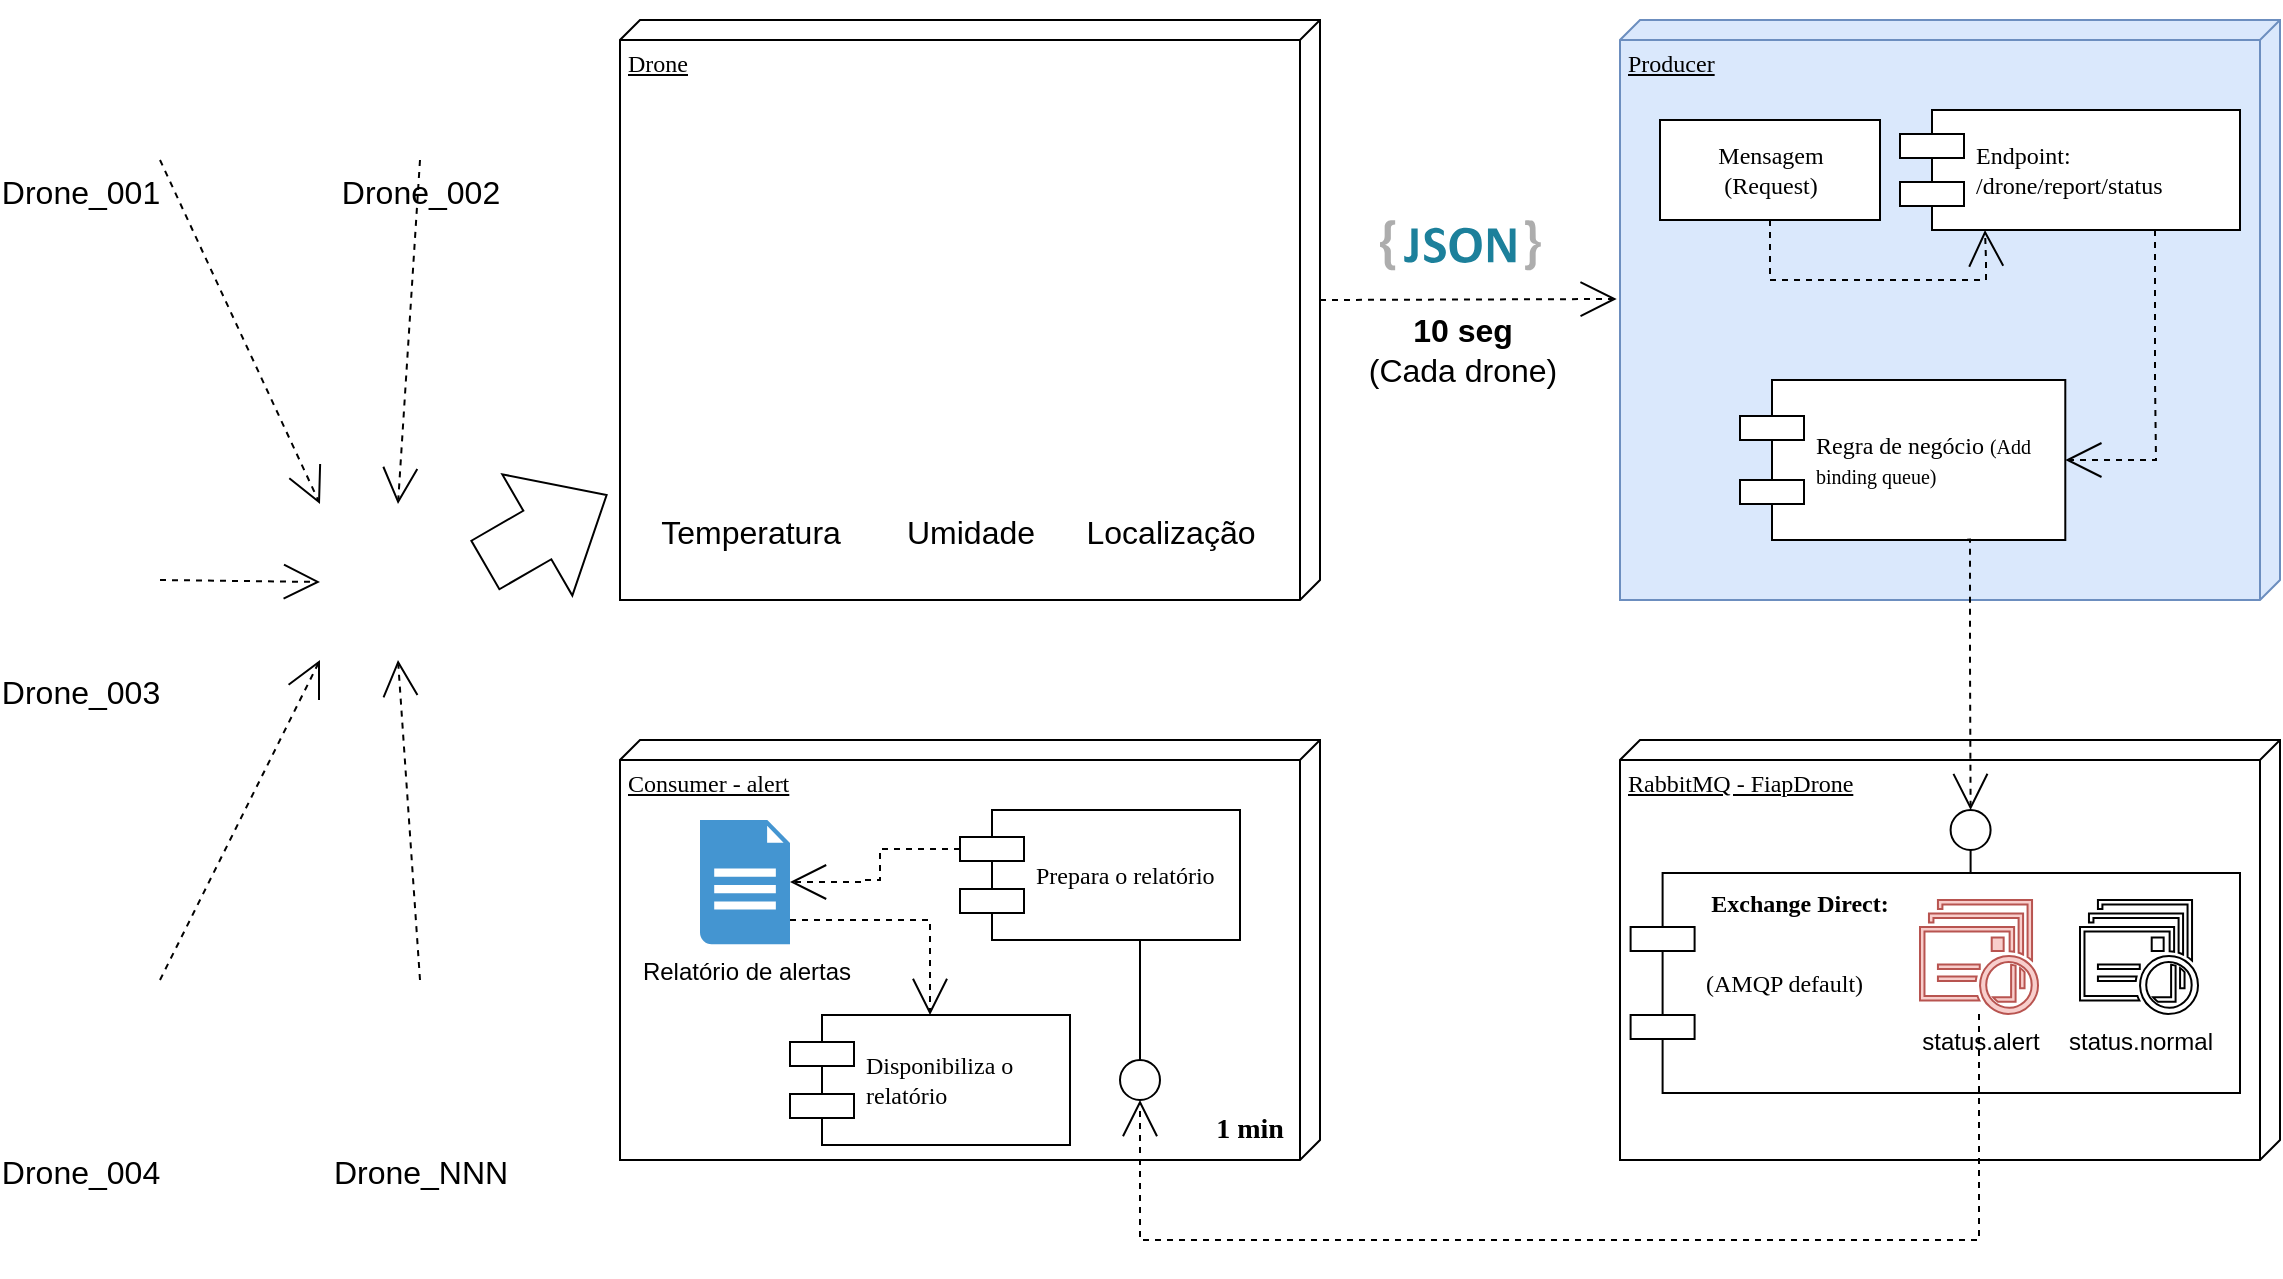 <mxfile version="20.6.0" type="device"><diagram name="Page-1" id="5f0bae14-7c28-e335-631c-24af17079c00"><mxGraphModel dx="1335" dy="692" grid="1" gridSize="10" guides="1" tooltips="1" connect="1" arrows="1" fold="1" page="1" pageScale="1" pageWidth="1100" pageHeight="850" background="none" math="0" shadow="0"><root><mxCell id="0"/><mxCell id="1" parent="0"/><mxCell id="39150e848f15840c-1" value="Producer" style="verticalAlign=top;align=left;spacingTop=8;spacingLeft=2;spacingRight=12;shape=cube;size=10;direction=south;fontStyle=4;html=1;rounded=0;shadow=0;comic=0;labelBackgroundColor=none;strokeWidth=1;fontFamily=Verdana;fontSize=12;fillColor=#dae8fc;strokeColor=#6c8ebf;" parent="1" vertex="1"><mxGeometry x="850" y="40" width="330" height="290" as="geometry"/></mxCell><mxCell id="39150e848f15840c-2" value="Consumer - alert" style="verticalAlign=top;align=left;spacingTop=8;spacingLeft=2;spacingRight=12;shape=cube;size=10;direction=south;fontStyle=4;html=1;rounded=0;shadow=0;comic=0;labelBackgroundColor=none;strokeWidth=1;fontFamily=Verdana;fontSize=12" parent="1" vertex="1"><mxGeometry x="350" y="400" width="350" height="210" as="geometry"/></mxCell><mxCell id="39150e848f15840c-3" value="RabbitMQ - FiapDrone" style="verticalAlign=top;align=left;spacingTop=8;spacingLeft=2;spacingRight=12;shape=cube;size=10;direction=south;fontStyle=4;html=1;rounded=0;shadow=0;comic=0;labelBackgroundColor=none;strokeWidth=1;fontFamily=Verdana;fontSize=12" parent="1" vertex="1"><mxGeometry x="850" y="400" width="330" height="210" as="geometry"/></mxCell><mxCell id="39150e848f15840c-4" value="Mensagem&lt;br&gt;(Request)" style="html=1;rounded=0;shadow=0;comic=0;labelBackgroundColor=none;strokeWidth=1;fontFamily=Verdana;fontSize=12;align=center;" parent="1" vertex="1"><mxGeometry x="870" y="90" width="110" height="50" as="geometry"/></mxCell><mxCell id="39150e848f15840c-5" value="Regra de negócio &lt;font style=&quot;font-size: 10px;&quot;&gt;(Add binding queue)&lt;/font&gt;" style="shape=component;align=left;spacingLeft=36;rounded=0;shadow=0;comic=0;labelBackgroundColor=none;strokeWidth=1;fontFamily=Verdana;fontSize=12;html=1;whiteSpace=wrap;" parent="1" vertex="1"><mxGeometry x="910" y="220" width="162.65" height="80" as="geometry"/></mxCell><mxCell id="39150e848f15840c-7" value="Prepara o relatório" style="shape=component;align=left;spacingLeft=36;rounded=0;shadow=0;comic=0;labelBackgroundColor=none;strokeWidth=1;fontFamily=Verdana;fontSize=12;html=1;whiteSpace=wrap;" parent="1" vertex="1"><mxGeometry x="520" y="435.0" width="140" height="65" as="geometry"/></mxCell><mxCell id="39150e848f15840c-9" value="" style="ellipse;whiteSpace=wrap;html=1;rounded=0;shadow=0;comic=0;labelBackgroundColor=none;strokeWidth=1;fontFamily=Verdana;fontSize=12;align=center;" parent="1" vertex="1"><mxGeometry x="600" y="560" width="20" height="20" as="geometry"/></mxCell><mxCell id="39150e848f15840c-10" value="(AMQP default)" style="shape=component;align=left;spacingLeft=36;rounded=0;shadow=0;comic=0;labelBackgroundColor=none;strokeWidth=1;fontFamily=Verdana;fontSize=12;html=1;" parent="1" vertex="1"><mxGeometry x="855.3" y="466.5" width="304.7" height="110" as="geometry"/></mxCell><mxCell id="39150e848f15840c-13" style="edgeStyle=elbowEdgeStyle;rounded=0;html=1;labelBackgroundColor=none;startArrow=none;startFill=0;startSize=8;endArrow=none;endFill=0;endSize=16;fontFamily=Verdana;fontSize=12;" parent="1" source="39150e848f15840c-9" target="39150e848f15840c-7" edge="1"><mxGeometry relative="1" as="geometry"/></mxCell><mxCell id="39150e848f15840c-15" style="edgeStyle=orthogonalEdgeStyle;rounded=0;html=1;labelBackgroundColor=none;startArrow=none;startFill=0;startSize=8;endArrow=open;endFill=0;endSize=16;fontFamily=Verdana;fontSize=12;dashed=1;exitX=0.75;exitY=1;exitDx=0;exitDy=0;entryX=1;entryY=0.5;entryDx=0;entryDy=0;" parent="1" source="sbRKN_zksMl-3Ou5q7Ba-5" edge="1" target="39150e848f15840c-5"><mxGeometry relative="1" as="geometry"><Array as="points"><mxPoint x="1118" y="220"/><mxPoint x="1118" y="250"/></Array><mxPoint x="1118" y="220" as="targetPoint"/></mxGeometry></mxCell><mxCell id="39150e848f15840c-16" style="edgeStyle=orthogonalEdgeStyle;rounded=0;html=1;dashed=1;labelBackgroundColor=none;startArrow=none;startFill=0;startSize=8;endArrow=open;endFill=0;endSize=16;fontFamily=Verdana;fontSize=12;exitX=0;exitY=0.3;exitDx=0;exitDy=0;" parent="1" source="39150e848f15840c-7" target="fDPZ1Xk_PQdKN93HZuEx-3" edge="1"><mxGeometry relative="1" as="geometry"><mxPoint x="540.0" y="485" as="targetPoint"/><Array as="points"><mxPoint x="480" y="454"/><mxPoint x="480" y="470"/><mxPoint x="470" y="470"/><mxPoint x="470" y="471"/></Array></mxGeometry></mxCell><mxCell id="fDPZ1Xk_PQdKN93HZuEx-1" value="status.normal" style="sketch=0;pointerEvents=1;shadow=0;dashed=0;html=1;labelPosition=center;verticalLabelPosition=bottom;verticalAlign=top;outlineConnect=0;align=center;shape=mxgraph.office.communications.queue_viewer;" parent="1" vertex="1"><mxGeometry x="1080" y="480" width="59" height="57" as="geometry"/></mxCell><mxCell id="fDPZ1Xk_PQdKN93HZuEx-3" value="Relatório&amp;nbsp;de alertas" style="shadow=0;dashed=0;strokeColor=none;fillColor=#4495D1;labelPosition=center;verticalLabelPosition=bottom;verticalAlign=top;align=center;outlineConnect=0;shape=mxgraph.veeam.2d.report;html=1;" parent="1" vertex="1"><mxGeometry x="390" y="440" width="45" height="62.1" as="geometry"/></mxCell><mxCell id="fDPZ1Xk_PQdKN93HZuEx-7" value="Drone" style="verticalAlign=top;align=left;spacingTop=8;spacingLeft=2;spacingRight=12;shape=cube;size=10;direction=south;fontStyle=4;html=1;rounded=0;shadow=0;comic=0;labelBackgroundColor=none;strokeWidth=1;fontFamily=Verdana;fontSize=12;" parent="1" vertex="1"><mxGeometry x="350" y="40" width="350" height="290" as="geometry"/></mxCell><mxCell id="fDPZ1Xk_PQdKN93HZuEx-6" value="" style="shape=image;html=1;verticalAlign=top;verticalLabelPosition=bottom;labelBackgroundColor=#ffffff;imageAspect=0;aspect=fixed;image=https://cdn0.iconfinder.com/data/icons/business-startup-10/50/8-128.png;fontSize=16;" parent="1" vertex="1"><mxGeometry x="490" y="80" width="90" height="90" as="geometry"/></mxCell><mxCell id="fDPZ1Xk_PQdKN93HZuEx-4" value="" style="dashed=0;outlineConnect=0;html=1;align=center;labelPosition=center;verticalLabelPosition=bottom;verticalAlign=top;shape=mxgraph.weblogos.json_2" parent="1" vertex="1"><mxGeometry x="730" y="140" width="80.4" height="25.2" as="geometry"/></mxCell><mxCell id="fDPZ1Xk_PQdKN93HZuEx-8" value="" style="ellipse;whiteSpace=wrap;html=1;rounded=0;shadow=0;comic=0;labelBackgroundColor=none;strokeWidth=1;fontFamily=Verdana;fontSize=12;align=center;" parent="1" vertex="1"><mxGeometry x="1015.3" y="435" width="20" height="20" as="geometry"/></mxCell><mxCell id="fDPZ1Xk_PQdKN93HZuEx-9" style="edgeStyle=elbowEdgeStyle;rounded=0;html=1;labelBackgroundColor=none;startArrow=none;startFill=0;startSize=8;endArrow=none;endFill=0;endSize=16;fontFamily=Verdana;fontSize=12;entryX=0.558;entryY=-0.001;entryDx=0;entryDy=0;exitX=0.5;exitY=1;exitDx=0;exitDy=0;entryPerimeter=0;" parent="1" source="fDPZ1Xk_PQdKN93HZuEx-8" target="39150e848f15840c-10" edge="1"><mxGeometry relative="1" as="geometry"><mxPoint x="905.3" y="505" as="sourcePoint"/><mxPoint x="825.411" y="500" as="targetPoint"/><Array as="points"><mxPoint x="1025.3" y="470"/><mxPoint x="1095.3" y="470"/><mxPoint x="1095.3" y="470"/><mxPoint x="1095.3" y="450"/><mxPoint x="1088.3" y="420"/></Array></mxGeometry></mxCell><mxCell id="fDPZ1Xk_PQdKN93HZuEx-10" value="Drone_002" style="shape=image;html=1;verticalAlign=top;verticalLabelPosition=bottom;labelBackgroundColor=none;imageAspect=0;aspect=fixed;image=https://cdn1.iconfinder.com/data/icons/vehicle-37/24/Drone-128.png;fontSize=16;" parent="1" vertex="1"><mxGeometry x="210" y="30" width="80" height="80" as="geometry"/></mxCell><mxCell id="fDPZ1Xk_PQdKN93HZuEx-11" value="Drone_001" style="shape=image;html=1;verticalAlign=top;verticalLabelPosition=bottom;labelBackgroundColor=none;imageAspect=0;aspect=fixed;image=https://cdn1.iconfinder.com/data/icons/vehicle-37/24/Drone-128.png;fontSize=16;" parent="1" vertex="1"><mxGeometry x="40" y="30" width="80" height="80" as="geometry"/></mxCell><mxCell id="fDPZ1Xk_PQdKN93HZuEx-13" value="Drone_004" style="shape=image;html=1;verticalAlign=top;verticalLabelPosition=bottom;labelBackgroundColor=none;imageAspect=0;aspect=fixed;image=https://cdn1.iconfinder.com/data/icons/vehicle-37/24/Drone-128.png;fontSize=16;" parent="1" vertex="1"><mxGeometry x="40" y="520" width="80" height="80" as="geometry"/></mxCell><mxCell id="fDPZ1Xk_PQdKN93HZuEx-14" value="Drone_003" style="shape=image;html=1;verticalAlign=top;verticalLabelPosition=bottom;labelBackgroundColor=none;imageAspect=0;aspect=fixed;image=https://cdn1.iconfinder.com/data/icons/vehicle-37/24/Drone-128.png;fontSize=16;" parent="1" vertex="1"><mxGeometry x="40" y="280" width="80" height="80" as="geometry"/></mxCell><mxCell id="fDPZ1Xk_PQdKN93HZuEx-15" value="Drone_NNN" style="shape=image;html=1;verticalAlign=top;verticalLabelPosition=bottom;labelBackgroundColor=none;imageAspect=0;aspect=fixed;image=https://cdn1.iconfinder.com/data/icons/vehicle-37/24/Drone-128.png;fontSize=16;" parent="1" vertex="1"><mxGeometry x="210" y="520" width="80" height="80" as="geometry"/></mxCell><mxCell id="fDPZ1Xk_PQdKN93HZuEx-16" style="edgeStyle=none;rounded=0;html=1;dashed=1;labelBackgroundColor=none;startArrow=none;startFill=0;startSize=8;endArrow=open;endFill=0;endSize=16;fontFamily=Verdana;fontSize=12;exitX=0;exitY=0;exitDx=140;exitDy=0;exitPerimeter=0;entryX=0.481;entryY=1.005;entryDx=0;entryDy=0;entryPerimeter=0;" parent="1" source="fDPZ1Xk_PQdKN93HZuEx-7" target="39150e848f15840c-1" edge="1"><mxGeometry relative="1" as="geometry"><mxPoint x="711.07" y="450.005" as="sourcePoint"/><mxPoint x="130.002" y="518.843" as="targetPoint"/></mxGeometry></mxCell><mxCell id="fDPZ1Xk_PQdKN93HZuEx-17" value="10 seg&lt;br&gt;&lt;span style=&quot;font-weight: normal;&quot;&gt;(Cada drone)&lt;/span&gt;" style="edgeLabel;html=1;align=center;verticalAlign=middle;resizable=0;points=[];fontSize=16;fontStyle=1;labelBackgroundColor=none;" parent="fDPZ1Xk_PQdKN93HZuEx-16" vertex="1" connectable="0"><mxGeometry x="0.165" relative="1" as="geometry"><mxPoint x="-16" y="25" as="offset"/></mxGeometry></mxCell><mxCell id="fDPZ1Xk_PQdKN93HZuEx-19" value="Temperatura" style="shape=image;html=1;verticalAlign=top;verticalLabelPosition=bottom;labelBackgroundColor=none;imageAspect=0;aspect=fixed;image=https://cdn1.iconfinder.com/data/icons/covid-19-74/32/temperature_thermometer_covid-19-128.png;fontSize=16;" parent="1" vertex="1"><mxGeometry x="380" y="210" width="70" height="70" as="geometry"/></mxCell><mxCell id="fDPZ1Xk_PQdKN93HZuEx-23" value="Umidade" style="shape=image;html=1;verticalAlign=top;verticalLabelPosition=bottom;labelBackgroundColor=none;imageAspect=0;aspect=fixed;image=https://cdn2.iconfinder.com/data/icons/weather-flat-icons-2/320/7-128.png;fontSize=16;" parent="1" vertex="1"><mxGeometry x="487.5" y="205" width="75" height="75" as="geometry"/></mxCell><mxCell id="fDPZ1Xk_PQdKN93HZuEx-24" value="Localização" style="shape=image;html=1;verticalAlign=top;verticalLabelPosition=bottom;labelBackgroundColor=none;imageAspect=0;aspect=fixed;image=https://cdn2.iconfinder.com/data/icons/essential-web-1-1/50/location-pin-map-place-position-128.png;fontSize=16;" parent="1" vertex="1"><mxGeometry x="590" y="210" width="70" height="70" as="geometry"/></mxCell><mxCell id="fDPZ1Xk_PQdKN93HZuEx-25" value="" style="shape=image;html=1;verticalAlign=top;verticalLabelPosition=bottom;labelBackgroundColor=#ffffff;imageAspect=0;aspect=fixed;image=https://cdn4.iconfinder.com/data/icons/success-filloutline/64/chart-analysis-analytics-data_analytics-pie_1-128.png;fontSize=16;" parent="1" vertex="1"><mxGeometry x="200" y="282" width="78" height="78" as="geometry"/></mxCell><mxCell id="fDPZ1Xk_PQdKN93HZuEx-26" style="edgeStyle=none;rounded=0;html=1;dashed=1;labelBackgroundColor=none;startArrow=none;startFill=0;startSize=8;endArrow=open;endFill=0;endSize=16;fontFamily=Verdana;fontSize=12;exitX=1;exitY=1;exitDx=0;exitDy=0;entryX=0;entryY=0;entryDx=0;entryDy=0;" parent="1" source="fDPZ1Xk_PQdKN93HZuEx-11" target="fDPZ1Xk_PQdKN93HZuEx-25" edge="1"><mxGeometry relative="1" as="geometry"><mxPoint x="350" y="480.0" as="sourcePoint"/><mxPoint x="560" y="660" as="targetPoint"/><Array as="points"/></mxGeometry></mxCell><mxCell id="fDPZ1Xk_PQdKN93HZuEx-28" style="edgeStyle=none;rounded=0;html=1;dashed=1;labelBackgroundColor=none;startArrow=none;startFill=0;startSize=8;endArrow=open;endFill=0;endSize=16;fontFamily=Verdana;fontSize=12;exitX=0.5;exitY=1;exitDx=0;exitDy=0;entryX=0.5;entryY=0;entryDx=0;entryDy=0;" parent="1" source="fDPZ1Xk_PQdKN93HZuEx-10" target="fDPZ1Xk_PQdKN93HZuEx-25" edge="1"><mxGeometry relative="1" as="geometry"><mxPoint x="290" y="390.0" as="sourcePoint"/><mxPoint x="370" y="530.0" as="targetPoint"/><Array as="points"/></mxGeometry></mxCell><mxCell id="fDPZ1Xk_PQdKN93HZuEx-29" style="edgeStyle=none;rounded=0;html=1;dashed=1;labelBackgroundColor=none;startArrow=none;startFill=0;startSize=8;endArrow=open;endFill=0;endSize=16;fontFamily=Verdana;fontSize=12;exitX=1;exitY=0.5;exitDx=0;exitDy=0;entryX=0;entryY=0.5;entryDx=0;entryDy=0;" parent="1" source="fDPZ1Xk_PQdKN93HZuEx-14" target="fDPZ1Xk_PQdKN93HZuEx-25" edge="1"><mxGeometry relative="1" as="geometry"><mxPoint x="100" y="290.0" as="sourcePoint"/><mxPoint x="180" y="430.0" as="targetPoint"/><Array as="points"/></mxGeometry></mxCell><mxCell id="fDPZ1Xk_PQdKN93HZuEx-30" style="edgeStyle=none;rounded=0;html=1;dashed=1;labelBackgroundColor=none;startArrow=none;startFill=0;startSize=8;endArrow=open;endFill=0;endSize=16;fontFamily=Verdana;fontSize=12;exitX=1;exitY=0;exitDx=0;exitDy=0;entryX=0;entryY=1;entryDx=0;entryDy=0;" parent="1" source="fDPZ1Xk_PQdKN93HZuEx-13" target="fDPZ1Xk_PQdKN93HZuEx-25" edge="1"><mxGeometry relative="1" as="geometry"><mxPoint x="190" y="330.0" as="sourcePoint"/><mxPoint x="270" y="470.0" as="targetPoint"/><Array as="points"/></mxGeometry></mxCell><mxCell id="fDPZ1Xk_PQdKN93HZuEx-31" style="edgeStyle=none;rounded=0;html=1;dashed=1;labelBackgroundColor=none;startArrow=none;startFill=0;startSize=8;endArrow=open;endFill=0;endSize=16;fontFamily=Verdana;fontSize=12;exitX=0.5;exitY=0;exitDx=0;exitDy=0;entryX=0.5;entryY=1;entryDx=0;entryDy=0;" parent="1" source="fDPZ1Xk_PQdKN93HZuEx-15" target="fDPZ1Xk_PQdKN93HZuEx-25" edge="1"><mxGeometry relative="1" as="geometry"><mxPoint x="130" y="500" as="sourcePoint"/><mxPoint x="210" y="388.0" as="targetPoint"/><Array as="points"/></mxGeometry></mxCell><mxCell id="fDPZ1Xk_PQdKN93HZuEx-32" value="" style="html=1;shadow=0;dashed=0;align=center;verticalAlign=middle;shape=mxgraph.arrows2.arrow;dy=0.6;dx=40;notch=0;fontSize=16;rotation=-30;" parent="1" vertex="1"><mxGeometry x="278" y="260" width="70" height="70" as="geometry"/></mxCell><mxCell id="fDPZ1Xk_PQdKN93HZuEx-33" value="" style="shape=image;html=1;verticalAlign=top;verticalLabelPosition=bottom;labelBackgroundColor=#ffffff;imageAspect=0;aspect=fixed;image=https://cdn0.iconfinder.com/data/icons/google-material-design-3-0/48/ic_http_48px-128.png;fontSize=16;" parent="1" vertex="1"><mxGeometry x="738.8" y="90" width="62.8" height="62.8" as="geometry"/></mxCell><mxCell id="fDPZ1Xk_PQdKN93HZuEx-38" value="" style="shape=image;html=1;verticalAlign=top;verticalLabelPosition=bottom;labelBackgroundColor=#ffffff;imageAspect=0;aspect=fixed;image=https://cdn2.iconfinder.com/data/icons/thin-line-icons-for-seo-and-development-1/64/SEO_stopwatch_timer_performance-128.png;fontSize=16;" parent="1" vertex="1"><mxGeometry x="645.0" y="550" width="40" height="40" as="geometry"/></mxCell><mxCell id="fDPZ1Xk_PQdKN93HZuEx-39" value="" style="shape=image;html=1;verticalAlign=top;verticalLabelPosition=bottom;labelBackgroundColor=#ffffff;imageAspect=0;aspect=fixed;image=https://cdn2.iconfinder.com/data/icons/thin-line-icons-for-seo-and-development-1/64/SEO_stopwatch_timer_performance-128.png;fontSize=16;" parent="1" vertex="1"><mxGeometry x="750.2" y="222.5" width="40" height="40" as="geometry"/></mxCell><mxCell id="sbRKN_zksMl-3Ou5q7Ba-1" value="status.alert" style="sketch=0;pointerEvents=1;shadow=0;dashed=0;html=1;strokeColor=#b85450;fillColor=#f8cecc;labelPosition=center;verticalLabelPosition=bottom;verticalAlign=top;outlineConnect=0;align=center;shape=mxgraph.office.communications.queue_viewer;" parent="1" vertex="1"><mxGeometry x="1000" y="480" width="59" height="57" as="geometry"/></mxCell><mxCell id="sbRKN_zksMl-3Ou5q7Ba-3" value="&lt;span style=&quot;font-family: Verdana; text-align: left;&quot;&gt;Exchange Direct:&lt;/span&gt;" style="text;html=1;strokeColor=none;fillColor=none;align=center;verticalAlign=middle;whiteSpace=wrap;rounded=0;fontStyle=1" parent="1" vertex="1"><mxGeometry x="880" y="466.5" width="120" height="30" as="geometry"/></mxCell><mxCell id="sbRKN_zksMl-3Ou5q7Ba-5" value="Endpoint:&lt;br&gt;/drone/report/status" style="shape=component;align=left;spacingLeft=36;rounded=0;shadow=0;comic=0;labelBackgroundColor=none;strokeWidth=1;fontFamily=Verdana;fontSize=12;html=1;" parent="1" vertex="1"><mxGeometry x="990" y="85" width="170" height="60" as="geometry"/></mxCell><mxCell id="sbRKN_zksMl-3Ou5q7Ba-6" style="edgeStyle=orthogonalEdgeStyle;rounded=0;html=1;labelBackgroundColor=none;startArrow=none;startFill=0;startSize=8;endArrow=open;endFill=0;endSize=16;fontFamily=Verdana;fontSize=12;dashed=1;exitX=0.5;exitY=1;exitDx=0;exitDy=0;entryX=0.25;entryY=1;entryDx=0;entryDy=0;" parent="1" source="39150e848f15840c-4" target="sbRKN_zksMl-3Ou5q7Ba-5" edge="1"><mxGeometry relative="1" as="geometry"><Array as="points"><mxPoint x="925" y="170"/><mxPoint x="1033" y="170"/><mxPoint x="1033" y="160"/></Array><mxPoint x="1035.3" y="232.5" as="targetPoint"/><mxPoint x="1131.25" y="155" as="sourcePoint"/></mxGeometry></mxCell><mxCell id="sbRKN_zksMl-3Ou5q7Ba-9" style="edgeStyle=orthogonalEdgeStyle;rounded=0;html=1;labelBackgroundColor=none;startArrow=none;startFill=0;startSize=8;endArrow=open;endFill=0;endSize=16;fontFamily=Verdana;fontSize=12;dashed=1;exitX=0.698;exitY=0.998;exitDx=0;exitDy=0;entryX=0.5;entryY=0;entryDx=0;entryDy=0;exitPerimeter=0;" parent="1" source="39150e848f15840c-5" target="fDPZ1Xk_PQdKN93HZuEx-8" edge="1"><mxGeometry relative="1" as="geometry"><Array as="points"><mxPoint x="1025" y="300"/><mxPoint x="1025" y="360"/></Array><mxPoint x="975.75" y="350" as="targetPoint"/><mxPoint x="935" y="320" as="sourcePoint"/></mxGeometry></mxCell><mxCell id="sbRKN_zksMl-3Ou5q7Ba-10" style="edgeStyle=orthogonalEdgeStyle;rounded=0;html=1;labelBackgroundColor=none;startArrow=none;startFill=0;startSize=8;endArrow=open;endFill=0;endSize=16;fontFamily=Verdana;fontSize=12;dashed=1;entryX=0.5;entryY=1;entryDx=0;entryDy=0;" parent="1" source="sbRKN_zksMl-3Ou5q7Ba-1" target="39150e848f15840c-9" edge="1"><mxGeometry relative="1" as="geometry"><Array as="points"><mxPoint x="1030" y="650"/><mxPoint x="610" y="650"/></Array><mxPoint x="815.35" y="695" as="targetPoint"/><mxPoint x="725.05" y="580" as="sourcePoint"/></mxGeometry></mxCell><mxCell id="sbRKN_zksMl-3Ou5q7Ba-14" value="&lt;span style=&quot;font-family: Verdana; text-align: left; font-size: 14px;&quot;&gt;1 min&lt;/span&gt;" style="text;html=1;strokeColor=none;fillColor=none;align=center;verticalAlign=middle;whiteSpace=wrap;rounded=0;fontStyle=1" parent="1" vertex="1"><mxGeometry x="640" y="580" width="50" height="30" as="geometry"/></mxCell><mxCell id="sbRKN_zksMl-3Ou5q7Ba-15" value="Disponibiliza o relatório" style="shape=component;align=left;spacingLeft=36;rounded=0;shadow=0;comic=0;labelBackgroundColor=none;strokeWidth=1;fontFamily=Verdana;fontSize=12;html=1;whiteSpace=wrap;" parent="1" vertex="1"><mxGeometry x="435" y="537.5" width="140" height="65" as="geometry"/></mxCell><mxCell id="sbRKN_zksMl-3Ou5q7Ba-16" style="edgeStyle=orthogonalEdgeStyle;rounded=0;html=1;dashed=1;labelBackgroundColor=none;startArrow=none;startFill=0;startSize=8;endArrow=open;endFill=0;endSize=16;fontFamily=Verdana;fontSize=12;entryX=0.5;entryY=0;entryDx=0;entryDy=0;" parent="1" source="fDPZ1Xk_PQdKN93HZuEx-3" target="sbRKN_zksMl-3Ou5q7Ba-15" edge="1"><mxGeometry relative="1" as="geometry"><mxPoint x="460" y="499.026" as="targetPoint"/><mxPoint x="545" y="483.5" as="sourcePoint"/><Array as="points"><mxPoint x="505" y="490"/></Array></mxGeometry></mxCell></root></mxGraphModel></diagram></mxfile>
